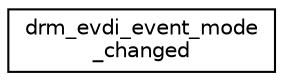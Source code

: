 digraph "圖形化之類別階層"
{
 // LATEX_PDF_SIZE
  edge [fontname="Helvetica",fontsize="10",labelfontname="Helvetica",labelfontsize="10"];
  node [fontname="Helvetica",fontsize="10",shape=record];
  rankdir="LR";
  Node0 [label="drm_evdi_event_mode\l_changed",height=0.2,width=0.4,color="black", fillcolor="white", style="filled",URL="$structdrm__evdi__event__mode__changed.html",tooltip=" "];
}
